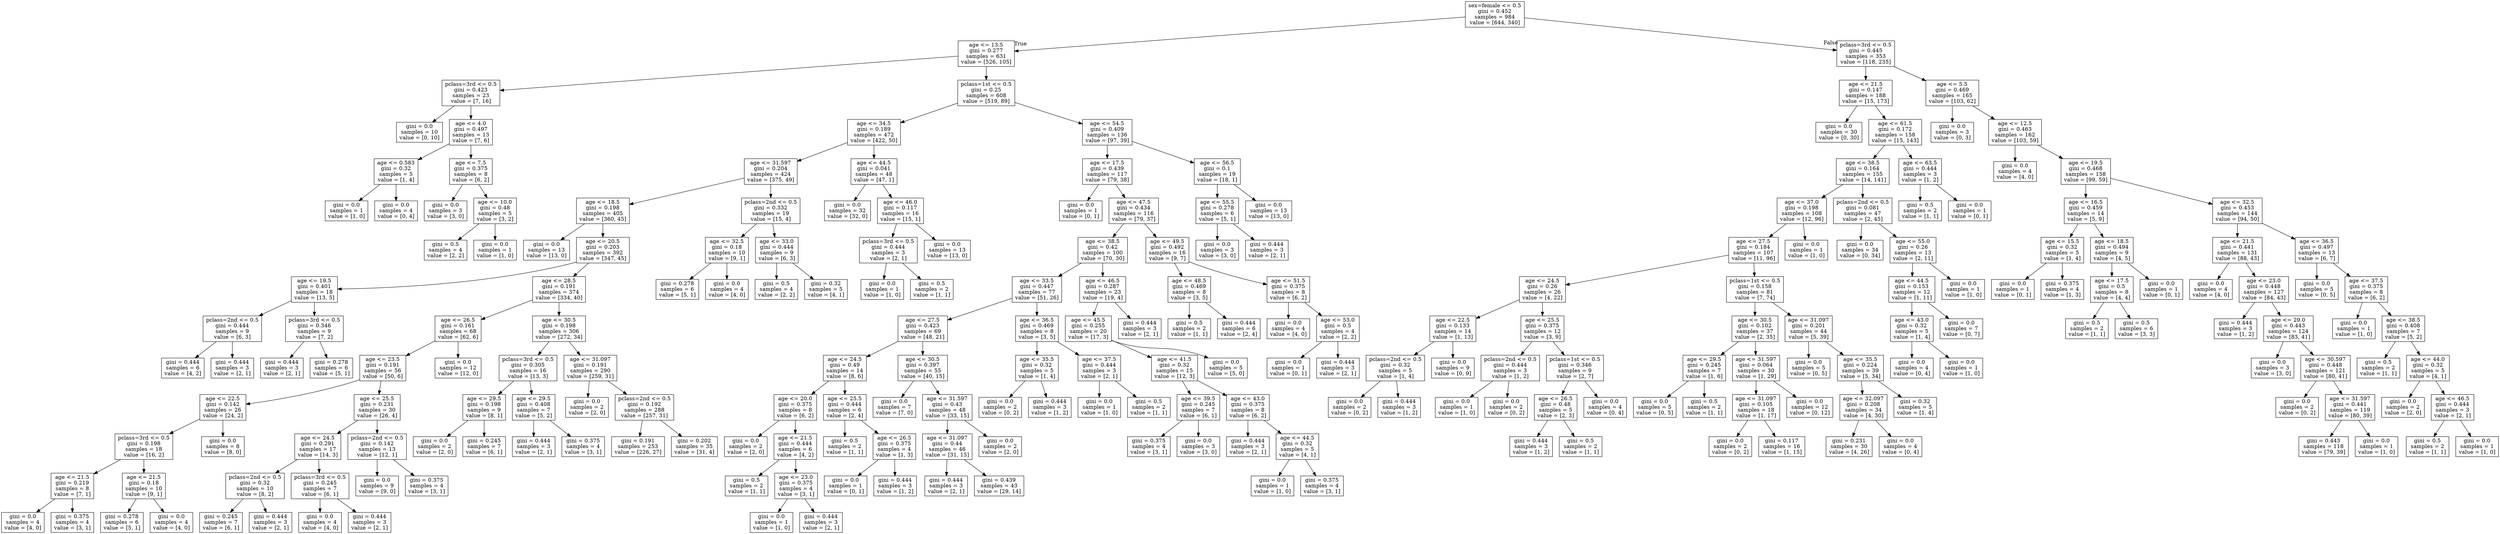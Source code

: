 digraph Tree {
node [shape=box] ;
0 [label="sex=female <= 0.5\ngini = 0.452\nsamples = 984\nvalue = [644, 340]"] ;
1 [label="age <= 13.5\ngini = 0.277\nsamples = 631\nvalue = [526, 105]"] ;
0 -> 1 [labeldistance=2.5, labelangle=45, headlabel="True"] ;
2 [label="pclass=3rd <= 0.5\ngini = 0.423\nsamples = 23\nvalue = [7, 16]"] ;
1 -> 2 ;
3 [label="gini = 0.0\nsamples = 10\nvalue = [0, 10]"] ;
2 -> 3 ;
4 [label="age <= 4.0\ngini = 0.497\nsamples = 13\nvalue = [7, 6]"] ;
2 -> 4 ;
5 [label="age <= 0.583\ngini = 0.32\nsamples = 5\nvalue = [1, 4]"] ;
4 -> 5 ;
6 [label="gini = 0.0\nsamples = 1\nvalue = [1, 0]"] ;
5 -> 6 ;
7 [label="gini = 0.0\nsamples = 4\nvalue = [0, 4]"] ;
5 -> 7 ;
8 [label="age <= 7.5\ngini = 0.375\nsamples = 8\nvalue = [6, 2]"] ;
4 -> 8 ;
9 [label="gini = 0.0\nsamples = 3\nvalue = [3, 0]"] ;
8 -> 9 ;
10 [label="age <= 10.0\ngini = 0.48\nsamples = 5\nvalue = [3, 2]"] ;
8 -> 10 ;
11 [label="gini = 0.5\nsamples = 4\nvalue = [2, 2]"] ;
10 -> 11 ;
12 [label="gini = 0.0\nsamples = 1\nvalue = [1, 0]"] ;
10 -> 12 ;
13 [label="pclass=1st <= 0.5\ngini = 0.25\nsamples = 608\nvalue = [519, 89]"] ;
1 -> 13 ;
14 [label="age <= 34.5\ngini = 0.189\nsamples = 472\nvalue = [422, 50]"] ;
13 -> 14 ;
15 [label="age <= 31.597\ngini = 0.204\nsamples = 424\nvalue = [375, 49]"] ;
14 -> 15 ;
16 [label="age <= 18.5\ngini = 0.198\nsamples = 405\nvalue = [360, 45]"] ;
15 -> 16 ;
17 [label="gini = 0.0\nsamples = 13\nvalue = [13, 0]"] ;
16 -> 17 ;
18 [label="age <= 20.5\ngini = 0.203\nsamples = 392\nvalue = [347, 45]"] ;
16 -> 18 ;
19 [label="age <= 19.5\ngini = 0.401\nsamples = 18\nvalue = [13, 5]"] ;
18 -> 19 ;
20 [label="pclass=2nd <= 0.5\ngini = 0.444\nsamples = 9\nvalue = [6, 3]"] ;
19 -> 20 ;
21 [label="gini = 0.444\nsamples = 6\nvalue = [4, 2]"] ;
20 -> 21 ;
22 [label="gini = 0.444\nsamples = 3\nvalue = [2, 1]"] ;
20 -> 22 ;
23 [label="pclass=3rd <= 0.5\ngini = 0.346\nsamples = 9\nvalue = [7, 2]"] ;
19 -> 23 ;
24 [label="gini = 0.444\nsamples = 3\nvalue = [2, 1]"] ;
23 -> 24 ;
25 [label="gini = 0.278\nsamples = 6\nvalue = [5, 1]"] ;
23 -> 25 ;
26 [label="age <= 28.5\ngini = 0.191\nsamples = 374\nvalue = [334, 40]"] ;
18 -> 26 ;
27 [label="age <= 26.5\ngini = 0.161\nsamples = 68\nvalue = [62, 6]"] ;
26 -> 27 ;
28 [label="age <= 23.5\ngini = 0.191\nsamples = 56\nvalue = [50, 6]"] ;
27 -> 28 ;
29 [label="age <= 22.5\ngini = 0.142\nsamples = 26\nvalue = [24, 2]"] ;
28 -> 29 ;
30 [label="pclass=3rd <= 0.5\ngini = 0.198\nsamples = 18\nvalue = [16, 2]"] ;
29 -> 30 ;
31 [label="age <= 21.5\ngini = 0.219\nsamples = 8\nvalue = [7, 1]"] ;
30 -> 31 ;
32 [label="gini = 0.0\nsamples = 4\nvalue = [4, 0]"] ;
31 -> 32 ;
33 [label="gini = 0.375\nsamples = 4\nvalue = [3, 1]"] ;
31 -> 33 ;
34 [label="age <= 21.5\ngini = 0.18\nsamples = 10\nvalue = [9, 1]"] ;
30 -> 34 ;
35 [label="gini = 0.278\nsamples = 6\nvalue = [5, 1]"] ;
34 -> 35 ;
36 [label="gini = 0.0\nsamples = 4\nvalue = [4, 0]"] ;
34 -> 36 ;
37 [label="gini = 0.0\nsamples = 8\nvalue = [8, 0]"] ;
29 -> 37 ;
38 [label="age <= 25.5\ngini = 0.231\nsamples = 30\nvalue = [26, 4]"] ;
28 -> 38 ;
39 [label="age <= 24.5\ngini = 0.291\nsamples = 17\nvalue = [14, 3]"] ;
38 -> 39 ;
40 [label="pclass=2nd <= 0.5\ngini = 0.32\nsamples = 10\nvalue = [8, 2]"] ;
39 -> 40 ;
41 [label="gini = 0.245\nsamples = 7\nvalue = [6, 1]"] ;
40 -> 41 ;
42 [label="gini = 0.444\nsamples = 3\nvalue = [2, 1]"] ;
40 -> 42 ;
43 [label="pclass=3rd <= 0.5\ngini = 0.245\nsamples = 7\nvalue = [6, 1]"] ;
39 -> 43 ;
44 [label="gini = 0.0\nsamples = 4\nvalue = [4, 0]"] ;
43 -> 44 ;
45 [label="gini = 0.444\nsamples = 3\nvalue = [2, 1]"] ;
43 -> 45 ;
46 [label="pclass=2nd <= 0.5\ngini = 0.142\nsamples = 13\nvalue = [12, 1]"] ;
38 -> 46 ;
47 [label="gini = 0.0\nsamples = 9\nvalue = [9, 0]"] ;
46 -> 47 ;
48 [label="gini = 0.375\nsamples = 4\nvalue = [3, 1]"] ;
46 -> 48 ;
49 [label="gini = 0.0\nsamples = 12\nvalue = [12, 0]"] ;
27 -> 49 ;
50 [label="age <= 30.5\ngini = 0.198\nsamples = 306\nvalue = [272, 34]"] ;
26 -> 50 ;
51 [label="pclass=3rd <= 0.5\ngini = 0.305\nsamples = 16\nvalue = [13, 3]"] ;
50 -> 51 ;
52 [label="age <= 29.5\ngini = 0.198\nsamples = 9\nvalue = [8, 1]"] ;
51 -> 52 ;
53 [label="gini = 0.0\nsamples = 2\nvalue = [2, 0]"] ;
52 -> 53 ;
54 [label="gini = 0.245\nsamples = 7\nvalue = [6, 1]"] ;
52 -> 54 ;
55 [label="age <= 29.5\ngini = 0.408\nsamples = 7\nvalue = [5, 2]"] ;
51 -> 55 ;
56 [label="gini = 0.444\nsamples = 3\nvalue = [2, 1]"] ;
55 -> 56 ;
57 [label="gini = 0.375\nsamples = 4\nvalue = [3, 1]"] ;
55 -> 57 ;
58 [label="age <= 31.097\ngini = 0.191\nsamples = 290\nvalue = [259, 31]"] ;
50 -> 58 ;
59 [label="gini = 0.0\nsamples = 2\nvalue = [2, 0]"] ;
58 -> 59 ;
60 [label="pclass=2nd <= 0.5\ngini = 0.192\nsamples = 288\nvalue = [257, 31]"] ;
58 -> 60 ;
61 [label="gini = 0.191\nsamples = 253\nvalue = [226, 27]"] ;
60 -> 61 ;
62 [label="gini = 0.202\nsamples = 35\nvalue = [31, 4]"] ;
60 -> 62 ;
63 [label="pclass=2nd <= 0.5\ngini = 0.332\nsamples = 19\nvalue = [15, 4]"] ;
15 -> 63 ;
64 [label="age <= 32.5\ngini = 0.18\nsamples = 10\nvalue = [9, 1]"] ;
63 -> 64 ;
65 [label="gini = 0.278\nsamples = 6\nvalue = [5, 1]"] ;
64 -> 65 ;
66 [label="gini = 0.0\nsamples = 4\nvalue = [4, 0]"] ;
64 -> 66 ;
67 [label="age <= 33.0\ngini = 0.444\nsamples = 9\nvalue = [6, 3]"] ;
63 -> 67 ;
68 [label="gini = 0.5\nsamples = 4\nvalue = [2, 2]"] ;
67 -> 68 ;
69 [label="gini = 0.32\nsamples = 5\nvalue = [4, 1]"] ;
67 -> 69 ;
70 [label="age <= 44.5\ngini = 0.041\nsamples = 48\nvalue = [47, 1]"] ;
14 -> 70 ;
71 [label="gini = 0.0\nsamples = 32\nvalue = [32, 0]"] ;
70 -> 71 ;
72 [label="age <= 46.0\ngini = 0.117\nsamples = 16\nvalue = [15, 1]"] ;
70 -> 72 ;
73 [label="pclass=3rd <= 0.5\ngini = 0.444\nsamples = 3\nvalue = [2, 1]"] ;
72 -> 73 ;
74 [label="gini = 0.0\nsamples = 1\nvalue = [1, 0]"] ;
73 -> 74 ;
75 [label="gini = 0.5\nsamples = 2\nvalue = [1, 1]"] ;
73 -> 75 ;
76 [label="gini = 0.0\nsamples = 13\nvalue = [13, 0]"] ;
72 -> 76 ;
77 [label="age <= 54.5\ngini = 0.409\nsamples = 136\nvalue = [97, 39]"] ;
13 -> 77 ;
78 [label="age <= 17.5\ngini = 0.439\nsamples = 117\nvalue = [79, 38]"] ;
77 -> 78 ;
79 [label="gini = 0.0\nsamples = 1\nvalue = [0, 1]"] ;
78 -> 79 ;
80 [label="age <= 47.5\ngini = 0.434\nsamples = 116\nvalue = [79, 37]"] ;
78 -> 80 ;
81 [label="age <= 38.5\ngini = 0.42\nsamples = 100\nvalue = [70, 30]"] ;
80 -> 81 ;
82 [label="age <= 33.5\ngini = 0.447\nsamples = 77\nvalue = [51, 26]"] ;
81 -> 82 ;
83 [label="age <= 27.5\ngini = 0.423\nsamples = 69\nvalue = [48, 21]"] ;
82 -> 83 ;
84 [label="age <= 24.5\ngini = 0.49\nsamples = 14\nvalue = [8, 6]"] ;
83 -> 84 ;
85 [label="age <= 20.0\ngini = 0.375\nsamples = 8\nvalue = [6, 2]"] ;
84 -> 85 ;
86 [label="gini = 0.0\nsamples = 2\nvalue = [2, 0]"] ;
85 -> 86 ;
87 [label="age <= 21.5\ngini = 0.444\nsamples = 6\nvalue = [4, 2]"] ;
85 -> 87 ;
88 [label="gini = 0.5\nsamples = 2\nvalue = [1, 1]"] ;
87 -> 88 ;
89 [label="age <= 23.0\ngini = 0.375\nsamples = 4\nvalue = [3, 1]"] ;
87 -> 89 ;
90 [label="gini = 0.0\nsamples = 1\nvalue = [1, 0]"] ;
89 -> 90 ;
91 [label="gini = 0.444\nsamples = 3\nvalue = [2, 1]"] ;
89 -> 91 ;
92 [label="age <= 25.5\ngini = 0.444\nsamples = 6\nvalue = [2, 4]"] ;
84 -> 92 ;
93 [label="gini = 0.5\nsamples = 2\nvalue = [1, 1]"] ;
92 -> 93 ;
94 [label="age <= 26.5\ngini = 0.375\nsamples = 4\nvalue = [1, 3]"] ;
92 -> 94 ;
95 [label="gini = 0.0\nsamples = 1\nvalue = [0, 1]"] ;
94 -> 95 ;
96 [label="gini = 0.444\nsamples = 3\nvalue = [1, 2]"] ;
94 -> 96 ;
97 [label="age <= 30.5\ngini = 0.397\nsamples = 55\nvalue = [40, 15]"] ;
83 -> 97 ;
98 [label="gini = 0.0\nsamples = 7\nvalue = [7, 0]"] ;
97 -> 98 ;
99 [label="age <= 31.597\ngini = 0.43\nsamples = 48\nvalue = [33, 15]"] ;
97 -> 99 ;
100 [label="age <= 31.097\ngini = 0.44\nsamples = 46\nvalue = [31, 15]"] ;
99 -> 100 ;
101 [label="gini = 0.444\nsamples = 3\nvalue = [2, 1]"] ;
100 -> 101 ;
102 [label="gini = 0.439\nsamples = 43\nvalue = [29, 14]"] ;
100 -> 102 ;
103 [label="gini = 0.0\nsamples = 2\nvalue = [2, 0]"] ;
99 -> 103 ;
104 [label="age <= 36.5\ngini = 0.469\nsamples = 8\nvalue = [3, 5]"] ;
82 -> 104 ;
105 [label="age <= 35.5\ngini = 0.32\nsamples = 5\nvalue = [1, 4]"] ;
104 -> 105 ;
106 [label="gini = 0.0\nsamples = 2\nvalue = [0, 2]"] ;
105 -> 106 ;
107 [label="gini = 0.444\nsamples = 3\nvalue = [1, 2]"] ;
105 -> 107 ;
108 [label="age <= 37.5\ngini = 0.444\nsamples = 3\nvalue = [2, 1]"] ;
104 -> 108 ;
109 [label="gini = 0.0\nsamples = 1\nvalue = [1, 0]"] ;
108 -> 109 ;
110 [label="gini = 0.5\nsamples = 2\nvalue = [1, 1]"] ;
108 -> 110 ;
111 [label="age <= 46.5\ngini = 0.287\nsamples = 23\nvalue = [19, 4]"] ;
81 -> 111 ;
112 [label="age <= 45.5\ngini = 0.255\nsamples = 20\nvalue = [17, 3]"] ;
111 -> 112 ;
113 [label="age <= 41.5\ngini = 0.32\nsamples = 15\nvalue = [12, 3]"] ;
112 -> 113 ;
114 [label="age <= 39.5\ngini = 0.245\nsamples = 7\nvalue = [6, 1]"] ;
113 -> 114 ;
115 [label="gini = 0.375\nsamples = 4\nvalue = [3, 1]"] ;
114 -> 115 ;
116 [label="gini = 0.0\nsamples = 3\nvalue = [3, 0]"] ;
114 -> 116 ;
117 [label="age <= 43.0\ngini = 0.375\nsamples = 8\nvalue = [6, 2]"] ;
113 -> 117 ;
118 [label="gini = 0.444\nsamples = 3\nvalue = [2, 1]"] ;
117 -> 118 ;
119 [label="age <= 44.5\ngini = 0.32\nsamples = 5\nvalue = [4, 1]"] ;
117 -> 119 ;
120 [label="gini = 0.0\nsamples = 1\nvalue = [1, 0]"] ;
119 -> 120 ;
121 [label="gini = 0.375\nsamples = 4\nvalue = [3, 1]"] ;
119 -> 121 ;
122 [label="gini = 0.0\nsamples = 5\nvalue = [5, 0]"] ;
112 -> 122 ;
123 [label="gini = 0.444\nsamples = 3\nvalue = [2, 1]"] ;
111 -> 123 ;
124 [label="age <= 49.5\ngini = 0.492\nsamples = 16\nvalue = [9, 7]"] ;
80 -> 124 ;
125 [label="age <= 48.5\ngini = 0.469\nsamples = 8\nvalue = [3, 5]"] ;
124 -> 125 ;
126 [label="gini = 0.5\nsamples = 2\nvalue = [1, 1]"] ;
125 -> 126 ;
127 [label="gini = 0.444\nsamples = 6\nvalue = [2, 4]"] ;
125 -> 127 ;
128 [label="age <= 51.5\ngini = 0.375\nsamples = 8\nvalue = [6, 2]"] ;
124 -> 128 ;
129 [label="gini = 0.0\nsamples = 4\nvalue = [4, 0]"] ;
128 -> 129 ;
130 [label="age <= 53.0\ngini = 0.5\nsamples = 4\nvalue = [2, 2]"] ;
128 -> 130 ;
131 [label="gini = 0.0\nsamples = 1\nvalue = [0, 1]"] ;
130 -> 131 ;
132 [label="gini = 0.444\nsamples = 3\nvalue = [2, 1]"] ;
130 -> 132 ;
133 [label="age <= 56.5\ngini = 0.1\nsamples = 19\nvalue = [18, 1]"] ;
77 -> 133 ;
134 [label="age <= 55.5\ngini = 0.278\nsamples = 6\nvalue = [5, 1]"] ;
133 -> 134 ;
135 [label="gini = 0.0\nsamples = 3\nvalue = [3, 0]"] ;
134 -> 135 ;
136 [label="gini = 0.444\nsamples = 3\nvalue = [2, 1]"] ;
134 -> 136 ;
137 [label="gini = 0.0\nsamples = 13\nvalue = [13, 0]"] ;
133 -> 137 ;
138 [label="pclass=3rd <= 0.5\ngini = 0.445\nsamples = 353\nvalue = [118, 235]"] ;
0 -> 138 [labeldistance=2.5, labelangle=-45, headlabel="False"] ;
139 [label="age <= 21.5\ngini = 0.147\nsamples = 188\nvalue = [15, 173]"] ;
138 -> 139 ;
140 [label="gini = 0.0\nsamples = 30\nvalue = [0, 30]"] ;
139 -> 140 ;
141 [label="age <= 61.5\ngini = 0.172\nsamples = 158\nvalue = [15, 143]"] ;
139 -> 141 ;
142 [label="age <= 38.5\ngini = 0.164\nsamples = 155\nvalue = [14, 141]"] ;
141 -> 142 ;
143 [label="age <= 37.0\ngini = 0.198\nsamples = 108\nvalue = [12, 96]"] ;
142 -> 143 ;
144 [label="age <= 27.5\ngini = 0.184\nsamples = 107\nvalue = [11, 96]"] ;
143 -> 144 ;
145 [label="age <= 24.5\ngini = 0.26\nsamples = 26\nvalue = [4, 22]"] ;
144 -> 145 ;
146 [label="age <= 22.5\ngini = 0.133\nsamples = 14\nvalue = [1, 13]"] ;
145 -> 146 ;
147 [label="pclass=2nd <= 0.5\ngini = 0.32\nsamples = 5\nvalue = [1, 4]"] ;
146 -> 147 ;
148 [label="gini = 0.0\nsamples = 2\nvalue = [0, 2]"] ;
147 -> 148 ;
149 [label="gini = 0.444\nsamples = 3\nvalue = [1, 2]"] ;
147 -> 149 ;
150 [label="gini = 0.0\nsamples = 9\nvalue = [0, 9]"] ;
146 -> 150 ;
151 [label="age <= 25.5\ngini = 0.375\nsamples = 12\nvalue = [3, 9]"] ;
145 -> 151 ;
152 [label="pclass=2nd <= 0.5\ngini = 0.444\nsamples = 3\nvalue = [1, 2]"] ;
151 -> 152 ;
153 [label="gini = 0.0\nsamples = 1\nvalue = [1, 0]"] ;
152 -> 153 ;
154 [label="gini = 0.0\nsamples = 2\nvalue = [0, 2]"] ;
152 -> 154 ;
155 [label="pclass=1st <= 0.5\ngini = 0.346\nsamples = 9\nvalue = [2, 7]"] ;
151 -> 155 ;
156 [label="age <= 26.5\ngini = 0.48\nsamples = 5\nvalue = [2, 3]"] ;
155 -> 156 ;
157 [label="gini = 0.444\nsamples = 3\nvalue = [1, 2]"] ;
156 -> 157 ;
158 [label="gini = 0.5\nsamples = 2\nvalue = [1, 1]"] ;
156 -> 158 ;
159 [label="gini = 0.0\nsamples = 4\nvalue = [0, 4]"] ;
155 -> 159 ;
160 [label="pclass=1st <= 0.5\ngini = 0.158\nsamples = 81\nvalue = [7, 74]"] ;
144 -> 160 ;
161 [label="age <= 30.5\ngini = 0.102\nsamples = 37\nvalue = [2, 35]"] ;
160 -> 161 ;
162 [label="age <= 29.5\ngini = 0.245\nsamples = 7\nvalue = [1, 6]"] ;
161 -> 162 ;
163 [label="gini = 0.0\nsamples = 5\nvalue = [0, 5]"] ;
162 -> 163 ;
164 [label="gini = 0.5\nsamples = 2\nvalue = [1, 1]"] ;
162 -> 164 ;
165 [label="age <= 31.597\ngini = 0.064\nsamples = 30\nvalue = [1, 29]"] ;
161 -> 165 ;
166 [label="age <= 31.097\ngini = 0.105\nsamples = 18\nvalue = [1, 17]"] ;
165 -> 166 ;
167 [label="gini = 0.0\nsamples = 2\nvalue = [0, 2]"] ;
166 -> 167 ;
168 [label="gini = 0.117\nsamples = 16\nvalue = [1, 15]"] ;
166 -> 168 ;
169 [label="gini = 0.0\nsamples = 12\nvalue = [0, 12]"] ;
165 -> 169 ;
170 [label="age <= 31.097\ngini = 0.201\nsamples = 44\nvalue = [5, 39]"] ;
160 -> 170 ;
171 [label="gini = 0.0\nsamples = 5\nvalue = [0, 5]"] ;
170 -> 171 ;
172 [label="age <= 35.5\ngini = 0.224\nsamples = 39\nvalue = [5, 34]"] ;
170 -> 172 ;
173 [label="age <= 32.097\ngini = 0.208\nsamples = 34\nvalue = [4, 30]"] ;
172 -> 173 ;
174 [label="gini = 0.231\nsamples = 30\nvalue = [4, 26]"] ;
173 -> 174 ;
175 [label="gini = 0.0\nsamples = 4\nvalue = [0, 4]"] ;
173 -> 175 ;
176 [label="gini = 0.32\nsamples = 5\nvalue = [1, 4]"] ;
172 -> 176 ;
177 [label="gini = 0.0\nsamples = 1\nvalue = [1, 0]"] ;
143 -> 177 ;
178 [label="pclass=2nd <= 0.5\ngini = 0.081\nsamples = 47\nvalue = [2, 45]"] ;
142 -> 178 ;
179 [label="gini = 0.0\nsamples = 34\nvalue = [0, 34]"] ;
178 -> 179 ;
180 [label="age <= 55.0\ngini = 0.26\nsamples = 13\nvalue = [2, 11]"] ;
178 -> 180 ;
181 [label="age <= 44.5\ngini = 0.153\nsamples = 12\nvalue = [1, 11]"] ;
180 -> 181 ;
182 [label="age <= 43.0\ngini = 0.32\nsamples = 5\nvalue = [1, 4]"] ;
181 -> 182 ;
183 [label="gini = 0.0\nsamples = 4\nvalue = [0, 4]"] ;
182 -> 183 ;
184 [label="gini = 0.0\nsamples = 1\nvalue = [1, 0]"] ;
182 -> 184 ;
185 [label="gini = 0.0\nsamples = 7\nvalue = [0, 7]"] ;
181 -> 185 ;
186 [label="gini = 0.0\nsamples = 1\nvalue = [1, 0]"] ;
180 -> 186 ;
187 [label="age <= 63.5\ngini = 0.444\nsamples = 3\nvalue = [1, 2]"] ;
141 -> 187 ;
188 [label="gini = 0.5\nsamples = 2\nvalue = [1, 1]"] ;
187 -> 188 ;
189 [label="gini = 0.0\nsamples = 1\nvalue = [0, 1]"] ;
187 -> 189 ;
190 [label="age <= 5.5\ngini = 0.469\nsamples = 165\nvalue = [103, 62]"] ;
138 -> 190 ;
191 [label="gini = 0.0\nsamples = 3\nvalue = [0, 3]"] ;
190 -> 191 ;
192 [label="age <= 12.5\ngini = 0.463\nsamples = 162\nvalue = [103, 59]"] ;
190 -> 192 ;
193 [label="gini = 0.0\nsamples = 4\nvalue = [4, 0]"] ;
192 -> 193 ;
194 [label="age <= 19.5\ngini = 0.468\nsamples = 158\nvalue = [99, 59]"] ;
192 -> 194 ;
195 [label="age <= 16.5\ngini = 0.459\nsamples = 14\nvalue = [5, 9]"] ;
194 -> 195 ;
196 [label="age <= 15.5\ngini = 0.32\nsamples = 5\nvalue = [1, 4]"] ;
195 -> 196 ;
197 [label="gini = 0.0\nsamples = 1\nvalue = [0, 1]"] ;
196 -> 197 ;
198 [label="gini = 0.375\nsamples = 4\nvalue = [1, 3]"] ;
196 -> 198 ;
199 [label="age <= 18.5\ngini = 0.494\nsamples = 9\nvalue = [4, 5]"] ;
195 -> 199 ;
200 [label="age <= 17.5\ngini = 0.5\nsamples = 8\nvalue = [4, 4]"] ;
199 -> 200 ;
201 [label="gini = 0.5\nsamples = 2\nvalue = [1, 1]"] ;
200 -> 201 ;
202 [label="gini = 0.5\nsamples = 6\nvalue = [3, 3]"] ;
200 -> 202 ;
203 [label="gini = 0.0\nsamples = 1\nvalue = [0, 1]"] ;
199 -> 203 ;
204 [label="age <= 32.5\ngini = 0.453\nsamples = 144\nvalue = [94, 50]"] ;
194 -> 204 ;
205 [label="age <= 21.5\ngini = 0.441\nsamples = 131\nvalue = [88, 43]"] ;
204 -> 205 ;
206 [label="gini = 0.0\nsamples = 4\nvalue = [4, 0]"] ;
205 -> 206 ;
207 [label="age <= 23.0\ngini = 0.448\nsamples = 127\nvalue = [84, 43]"] ;
205 -> 207 ;
208 [label="gini = 0.444\nsamples = 3\nvalue = [1, 2]"] ;
207 -> 208 ;
209 [label="age <= 29.0\ngini = 0.443\nsamples = 124\nvalue = [83, 41]"] ;
207 -> 209 ;
210 [label="gini = 0.0\nsamples = 3\nvalue = [3, 0]"] ;
209 -> 210 ;
211 [label="age <= 30.597\ngini = 0.448\nsamples = 121\nvalue = [80, 41]"] ;
209 -> 211 ;
212 [label="gini = 0.0\nsamples = 2\nvalue = [0, 2]"] ;
211 -> 212 ;
213 [label="age <= 31.597\ngini = 0.441\nsamples = 119\nvalue = [80, 39]"] ;
211 -> 213 ;
214 [label="gini = 0.443\nsamples = 118\nvalue = [79, 39]"] ;
213 -> 214 ;
215 [label="gini = 0.0\nsamples = 1\nvalue = [1, 0]"] ;
213 -> 215 ;
216 [label="age <= 36.5\ngini = 0.497\nsamples = 13\nvalue = [6, 7]"] ;
204 -> 216 ;
217 [label="gini = 0.0\nsamples = 5\nvalue = [0, 5]"] ;
216 -> 217 ;
218 [label="age <= 37.5\ngini = 0.375\nsamples = 8\nvalue = [6, 2]"] ;
216 -> 218 ;
219 [label="gini = 0.0\nsamples = 1\nvalue = [1, 0]"] ;
218 -> 219 ;
220 [label="age <= 38.5\ngini = 0.408\nsamples = 7\nvalue = [5, 2]"] ;
218 -> 220 ;
221 [label="gini = 0.5\nsamples = 2\nvalue = [1, 1]"] ;
220 -> 221 ;
222 [label="age <= 44.0\ngini = 0.32\nsamples = 5\nvalue = [4, 1]"] ;
220 -> 222 ;
223 [label="gini = 0.0\nsamples = 2\nvalue = [2, 0]"] ;
222 -> 223 ;
224 [label="age <= 46.5\ngini = 0.444\nsamples = 3\nvalue = [2, 1]"] ;
222 -> 224 ;
225 [label="gini = 0.5\nsamples = 2\nvalue = [1, 1]"] ;
224 -> 225 ;
226 [label="gini = 0.0\nsamples = 1\nvalue = [1, 0]"] ;
224 -> 226 ;
}